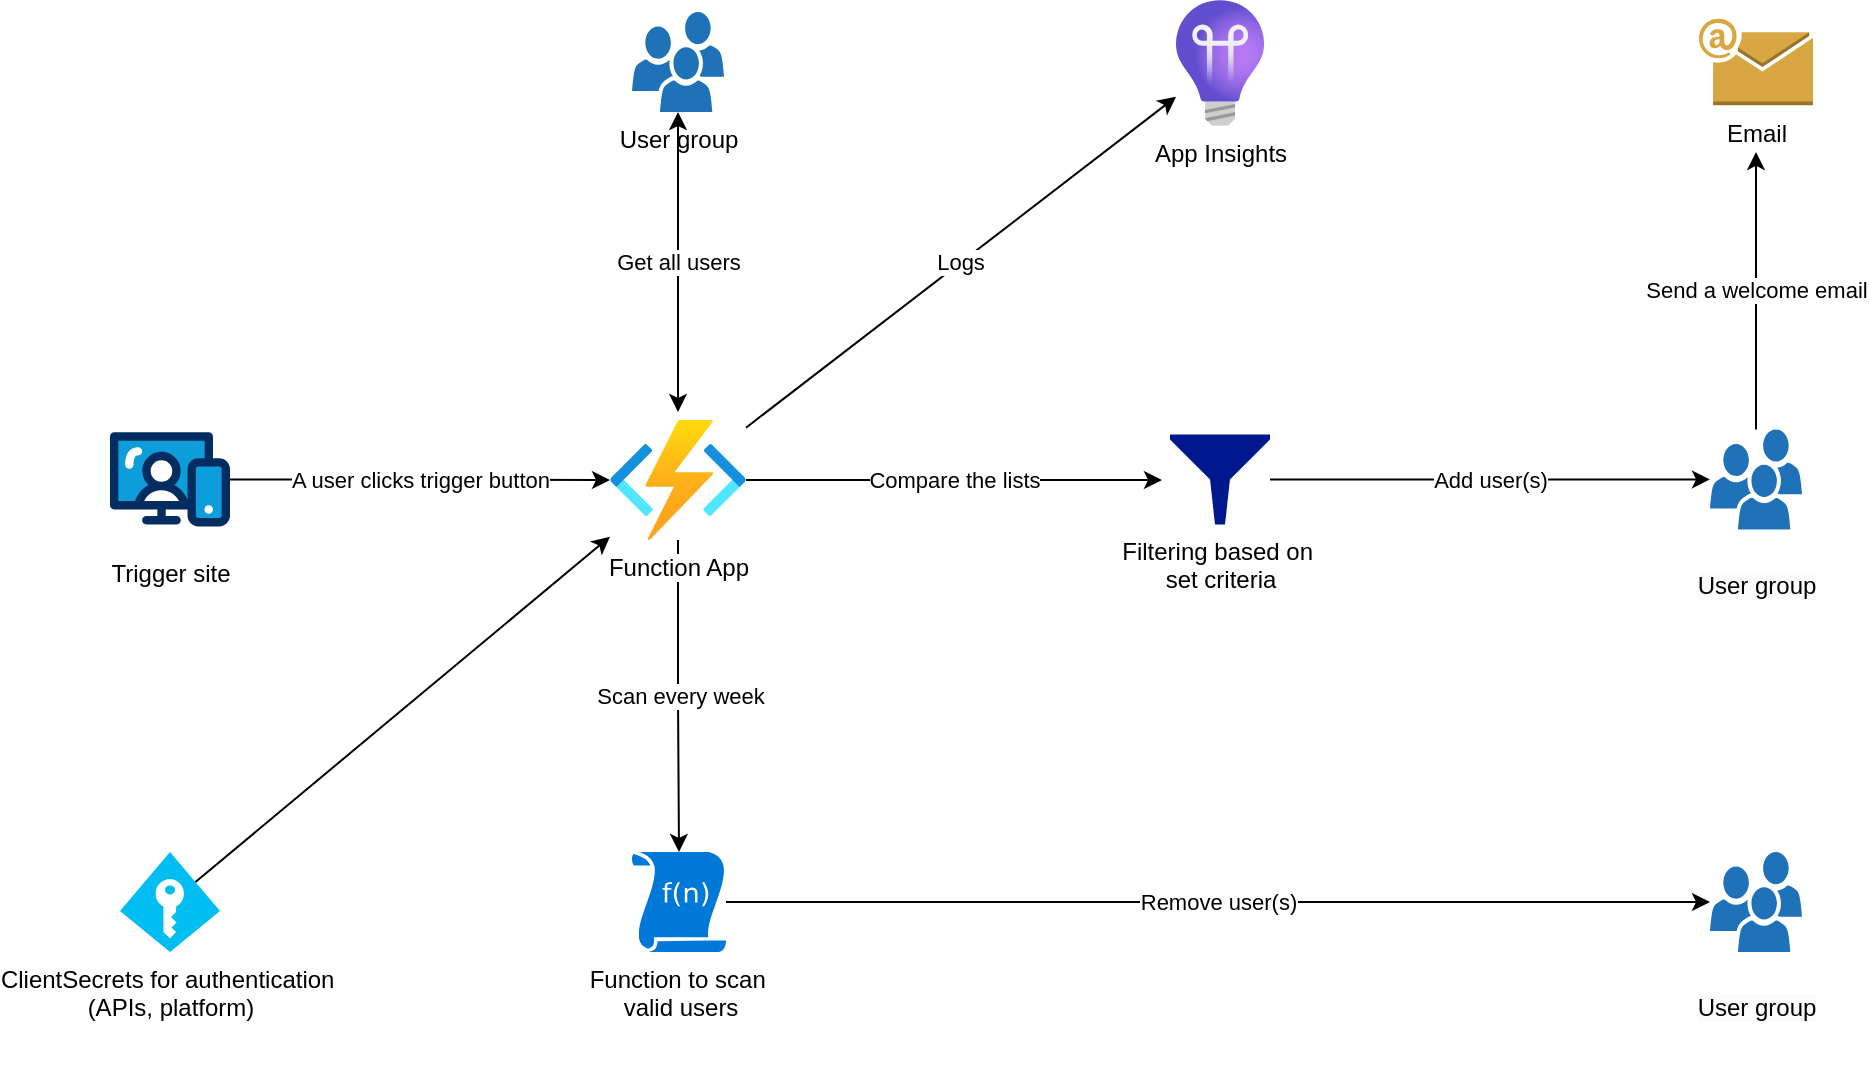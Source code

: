 <mxfile version="24.4.4" type="device">
  <diagram name="Page-1" id="_Ek2vvv1BTnBcRceXv3L">
    <mxGraphModel dx="1434" dy="738" grid="1" gridSize="10" guides="1" tooltips="1" connect="1" arrows="1" fold="1" page="1" pageScale="1" pageWidth="1169" pageHeight="1654" math="0" shadow="0">
      <root>
        <mxCell id="0" />
        <mxCell id="1" parent="0" />
        <mxCell id="nPLAGLJrjWZ9NN9OjQlr-17" value="Get all users" style="edgeStyle=orthogonalEdgeStyle;rounded=0;orthogonalLoop=1;jettySize=auto;html=1;entryX=0.5;entryY=-0.067;entryDx=0;entryDy=0;entryPerimeter=0;startArrow=classic;startFill=1;" edge="1" parent="1" source="nPLAGLJrjWZ9NN9OjQlr-5" target="nPLAGLJrjWZ9NN9OjQlr-2">
          <mxGeometry relative="1" as="geometry" />
        </mxCell>
        <mxCell id="nPLAGLJrjWZ9NN9OjQlr-15" value="A user clicks trigger button" style="edgeStyle=orthogonalEdgeStyle;rounded=0;orthogonalLoop=1;jettySize=auto;html=1;entryX=0;entryY=0.5;entryDx=0;entryDy=0;entryPerimeter=0;" edge="1" parent="1" source="nPLAGLJrjWZ9NN9OjQlr-1" target="nPLAGLJrjWZ9NN9OjQlr-2">
          <mxGeometry relative="1" as="geometry">
            <mxPoint x="220" y="323.7" as="targetPoint" />
          </mxGeometry>
        </mxCell>
        <mxCell id="nPLAGLJrjWZ9NN9OjQlr-1" value="Trigger site" style="verticalLabelPosition=bottom;aspect=fixed;html=1;shape=mxgraph.salesforce.web;" vertex="1" parent="1">
          <mxGeometry x="90" y="300" width="60" height="47.4" as="geometry" />
        </mxCell>
        <mxCell id="nPLAGLJrjWZ9NN9OjQlr-20" value="Remove user(s)" style="edgeStyle=orthogonalEdgeStyle;rounded=0;orthogonalLoop=1;jettySize=auto;html=1;" edge="1" parent="1" source="nPLAGLJrjWZ9NN9OjQlr-3" target="nPLAGLJrjWZ9NN9OjQlr-7">
          <mxGeometry relative="1" as="geometry" />
        </mxCell>
        <mxCell id="nPLAGLJrjWZ9NN9OjQlr-3" value="Function to scan&amp;nbsp;&lt;div&gt;valid users&lt;/div&gt;" style="sketch=0;aspect=fixed;pointerEvents=1;shadow=0;dashed=0;html=1;strokeColor=none;labelPosition=center;verticalLabelPosition=bottom;verticalAlign=top;align=center;shape=mxgraph.mscae.enterprise.udf_function;fillColor=#0078D7;" vertex="1" parent="1">
          <mxGeometry x="351" y="510" width="47" height="50" as="geometry" />
        </mxCell>
        <mxCell id="nPLAGLJrjWZ9NN9OjQlr-21" value="Add user(s)" style="edgeStyle=orthogonalEdgeStyle;rounded=0;orthogonalLoop=1;jettySize=auto;html=1;" edge="1" parent="1" source="nPLAGLJrjWZ9NN9OjQlr-4" target="nPLAGLJrjWZ9NN9OjQlr-6">
          <mxGeometry relative="1" as="geometry" />
        </mxCell>
        <mxCell id="nPLAGLJrjWZ9NN9OjQlr-4" value="Filtering based on&amp;nbsp;&lt;div&gt;set criteria&lt;/div&gt;" style="sketch=0;aspect=fixed;pointerEvents=1;shadow=0;dashed=0;html=1;strokeColor=none;labelPosition=center;verticalLabelPosition=bottom;verticalAlign=top;align=center;fillColor=#00188D;shape=mxgraph.mscae.enterprise.filter" vertex="1" parent="1">
          <mxGeometry x="620" y="301.2" width="50" height="45" as="geometry" />
        </mxCell>
        <mxCell id="nPLAGLJrjWZ9NN9OjQlr-6" value="&#xa;&lt;span style=&quot;color: rgb(0, 0, 0); font-family: Helvetica; font-size: 12px; font-style: normal; font-variant-ligatures: normal; font-variant-caps: normal; font-weight: 400; letter-spacing: normal; orphans: 2; text-align: center; text-indent: 0px; text-transform: none; widows: 2; word-spacing: 0px; -webkit-text-stroke-width: 0px; white-space: nowrap; background-color: rgb(251, 251, 251); text-decoration-thickness: initial; text-decoration-style: initial; text-decoration-color: initial; display: inline !important; float: none;&quot;&gt;User group&lt;/span&gt;&#xa;&#xa;" style="sketch=0;pointerEvents=1;shadow=0;dashed=0;html=1;strokeColor=none;labelPosition=center;verticalLabelPosition=bottom;verticalAlign=top;outlineConnect=0;align=center;shape=mxgraph.office.users.users;fillColor=#2072B8;" vertex="1" parent="1">
          <mxGeometry x="890" y="298.7" width="46" height="50" as="geometry" />
        </mxCell>
        <mxCell id="nPLAGLJrjWZ9NN9OjQlr-7" value="&#xa;&lt;span style=&quot;color: rgb(0, 0, 0); font-family: Helvetica; font-size: 12px; font-style: normal; font-variant-ligatures: normal; font-variant-caps: normal; font-weight: 400; letter-spacing: normal; orphans: 2; text-align: center; text-indent: 0px; text-transform: none; widows: 2; word-spacing: 0px; -webkit-text-stroke-width: 0px; white-space: nowrap; background-color: rgb(251, 251, 251); text-decoration-thickness: initial; text-decoration-style: initial; text-decoration-color: initial; display: inline !important; float: none;&quot;&gt;User group&lt;/span&gt;&#xa;&#xa;" style="sketch=0;pointerEvents=1;shadow=0;dashed=0;html=1;strokeColor=none;labelPosition=center;verticalLabelPosition=bottom;verticalAlign=top;outlineConnect=0;align=center;shape=mxgraph.office.users.users;fillColor=#2072B8;" vertex="1" parent="1">
          <mxGeometry x="890" y="510" width="46" height="50" as="geometry" />
        </mxCell>
        <mxCell id="nPLAGLJrjWZ9NN9OjQlr-8" value="Email" style="outlineConnect=0;dashed=0;verticalLabelPosition=bottom;verticalAlign=top;align=center;html=1;shape=mxgraph.aws3.email;fillColor=#D9A741;gradientColor=none;" vertex="1" parent="1">
          <mxGeometry x="884.5" y="93.38" width="57" height="43.25" as="geometry" />
        </mxCell>
        <mxCell id="nPLAGLJrjWZ9NN9OjQlr-9" value="ClientSecrets for authentication&amp;nbsp;&lt;div&gt;(APIs, platform)&lt;/div&gt;" style="verticalLabelPosition=bottom;html=1;verticalAlign=top;align=center;strokeColor=none;fillColor=#00BEF2;shape=mxgraph.azure.access_control;" vertex="1" parent="1">
          <mxGeometry x="95" y="510" width="50" height="50" as="geometry" />
        </mxCell>
        <mxCell id="nPLAGLJrjWZ9NN9OjQlr-18" value="Scan every week" style="edgeStyle=orthogonalEdgeStyle;rounded=0;orthogonalLoop=1;jettySize=auto;html=1;entryX=0.5;entryY=0;entryDx=0;entryDy=0;entryPerimeter=0;" edge="1" parent="1" source="nPLAGLJrjWZ9NN9OjQlr-2" target="nPLAGLJrjWZ9NN9OjQlr-3">
          <mxGeometry relative="1" as="geometry" />
        </mxCell>
        <mxCell id="nPLAGLJrjWZ9NN9OjQlr-19" value="Compare the lists" style="edgeStyle=orthogonalEdgeStyle;rounded=0;orthogonalLoop=1;jettySize=auto;html=1;entryX=-0.08;entryY=0.507;entryDx=0;entryDy=0;entryPerimeter=0;" edge="1" parent="1" source="nPLAGLJrjWZ9NN9OjQlr-2" target="nPLAGLJrjWZ9NN9OjQlr-4">
          <mxGeometry relative="1" as="geometry" />
        </mxCell>
        <mxCell id="nPLAGLJrjWZ9NN9OjQlr-22" value="Send a welcome email" style="edgeStyle=orthogonalEdgeStyle;rounded=0;orthogonalLoop=1;jettySize=auto;html=1;entryX=0.5;entryY=1.54;entryDx=0;entryDy=0;entryPerimeter=0;" edge="1" parent="1" source="nPLAGLJrjWZ9NN9OjQlr-6" target="nPLAGLJrjWZ9NN9OjQlr-8">
          <mxGeometry relative="1" as="geometry" />
        </mxCell>
        <mxCell id="nPLAGLJrjWZ9NN9OjQlr-26" style="rounded=0;orthogonalLoop=1;jettySize=auto;html=1;exitX=0.755;exitY=0.3;exitDx=0;exitDy=0;exitPerimeter=0;" edge="1" parent="1" source="nPLAGLJrjWZ9NN9OjQlr-9" target="nPLAGLJrjWZ9NN9OjQlr-2">
          <mxGeometry relative="1" as="geometry" />
        </mxCell>
        <mxCell id="nPLAGLJrjWZ9NN9OjQlr-28" value="Logs" style="rounded=0;orthogonalLoop=1;jettySize=auto;html=1;" edge="1" parent="1" source="nPLAGLJrjWZ9NN9OjQlr-2" target="nPLAGLJrjWZ9NN9OjQlr-27">
          <mxGeometry relative="1" as="geometry" />
        </mxCell>
        <mxCell id="nPLAGLJrjWZ9NN9OjQlr-2" value="Function App" style="image;aspect=fixed;html=1;points=[];align=center;fontSize=12;image=img/lib/azure2/compute/Function_Apps.svg;" vertex="1" parent="1">
          <mxGeometry x="340" y="294" width="68" height="60" as="geometry" />
        </mxCell>
        <mxCell id="nPLAGLJrjWZ9NN9OjQlr-27" value="App Insights" style="image;aspect=fixed;html=1;points=[];align=center;fontSize=12;image=img/lib/azure2/devops/Application_Insights.svg;" vertex="1" parent="1">
          <mxGeometry x="623" y="84" width="44" height="63" as="geometry" />
        </mxCell>
        <mxCell id="nPLAGLJrjWZ9NN9OjQlr-5" value="User group" style="sketch=0;pointerEvents=1;shadow=0;dashed=0;html=1;strokeColor=none;labelPosition=center;verticalLabelPosition=bottom;verticalAlign=top;outlineConnect=0;align=center;shape=mxgraph.office.users.users;fillColor=#2072B8;" vertex="1" parent="1">
          <mxGeometry x="351" y="90" width="46" height="50" as="geometry" />
        </mxCell>
      </root>
    </mxGraphModel>
  </diagram>
</mxfile>
